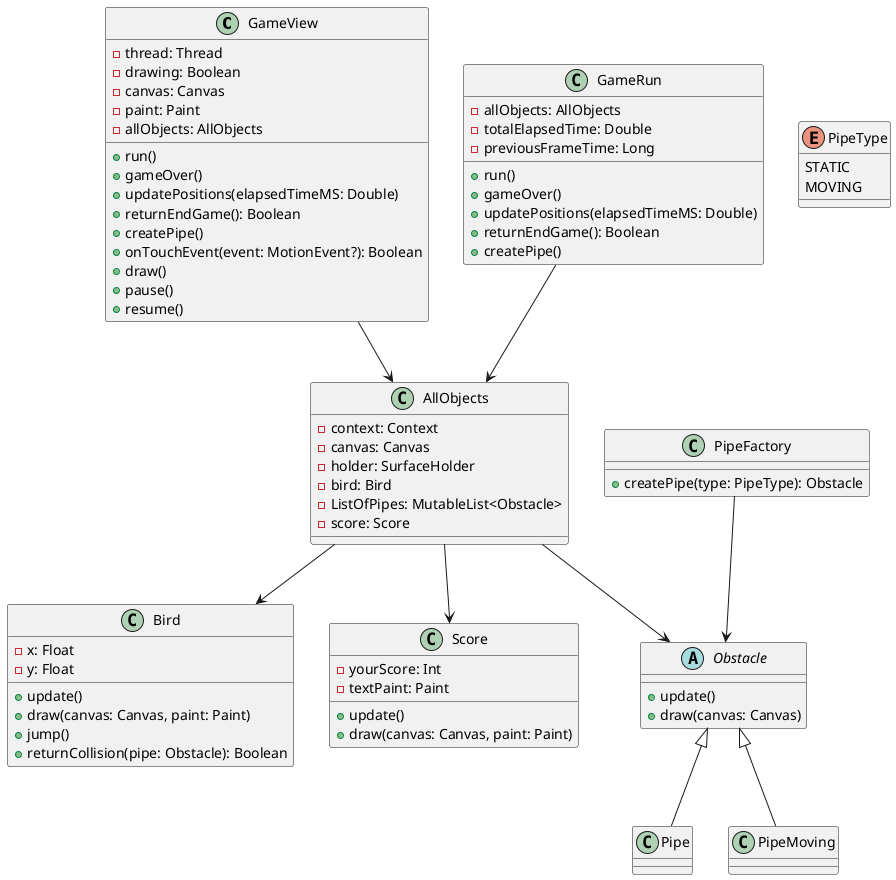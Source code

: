 @startuml
' Diagramme UML des classes du projet FlappyBird

class GameView {
    - thread: Thread
    - drawing: Boolean
    - canvas: Canvas
    - paint: Paint
    - allObjects: AllObjects

    + run()
    + gameOver()
    + updatePositions(elapsedTimeMS: Double)
    + returnEndGame(): Boolean
    + createPipe()
    + onTouchEvent(event: MotionEvent?): Boolean
    + draw()
    + pause()
    + resume()
}

class AllObjects {
    - context: Context
    - canvas: Canvas
    - holder: SurfaceHolder
    - bird: Bird
    - ListOfPipes: MutableList<Obstacle>
    - score: Score
}

class Bird {
    - x: Float
    - y: Float

    + update()
    + draw(canvas: Canvas, paint: Paint)
    + jump()
    + returnCollision(pipe: Obstacle): Boolean
}

abstract class Obstacle {
    + update()
    + draw(canvas: Canvas)
}

class Pipe {
}

class PipeMoving {
}

class PipeFactory {
    + createPipe(type: PipeType): Obstacle
}

class Score {
    - yourScore: Int
    - textPaint: Paint

    + update()
    + draw(canvas: Canvas, paint: Paint)
}

class GameRun {
    - allObjects: AllObjects
    - totalElapsedTime: Double
    - previousFrameTime: Long

    + run()
    + gameOver()
    + updatePositions(elapsedTimeMS: Double)
    + returnEndGame(): Boolean
    + createPipe()
}

enum PipeType {
    STATIC
    MOVING
}

GameView --> AllObjects
AllObjects --> Bird
AllObjects --> Score
AllObjects --> Obstacle
Obstacle <|-- Pipe
Obstacle <|-- PipeMoving
PipeFactory --> Obstacle
GameRun --> AllObjects
@enduml